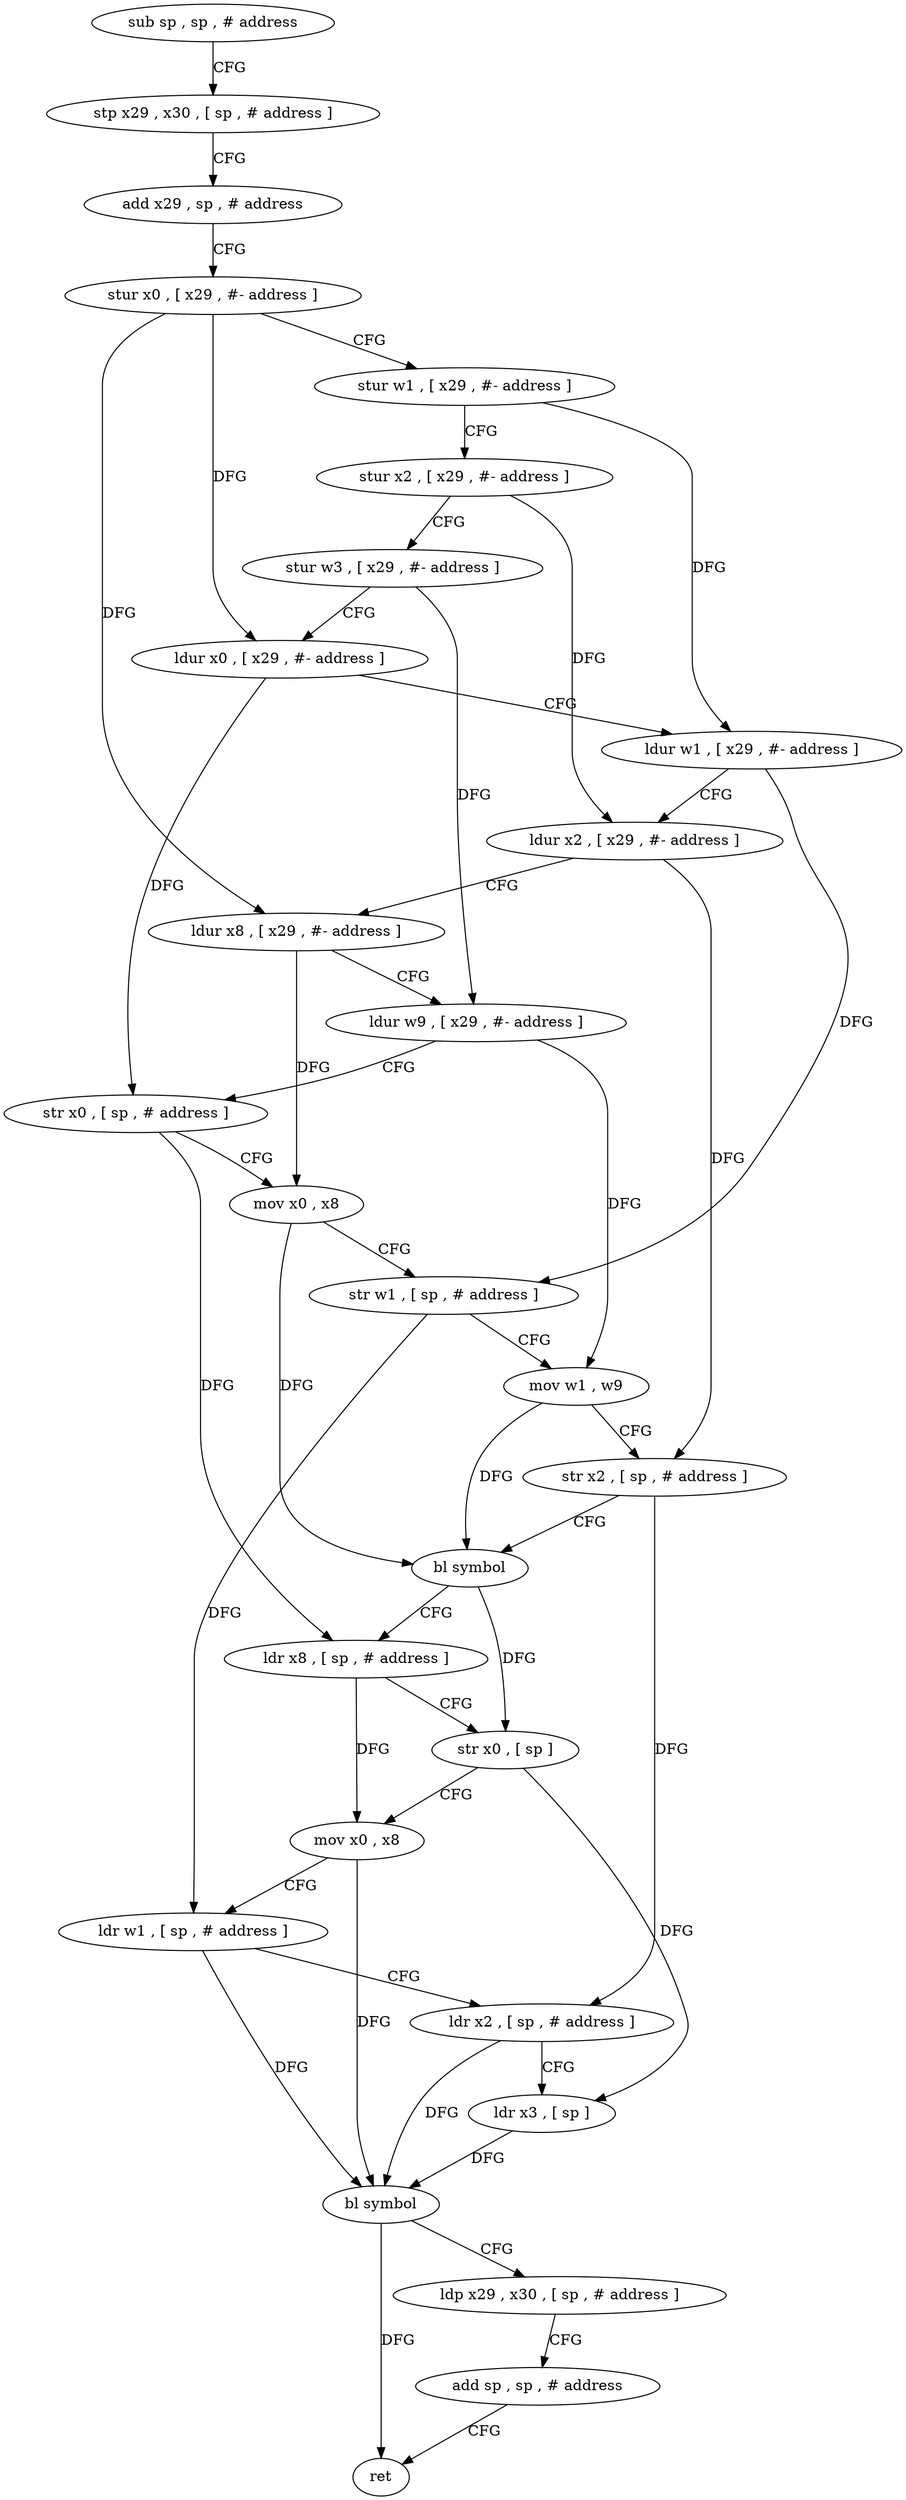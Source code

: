 digraph "func" {
"70620" [label = "sub sp , sp , # address" ]
"70624" [label = "stp x29 , x30 , [ sp , # address ]" ]
"70628" [label = "add x29 , sp , # address" ]
"70632" [label = "stur x0 , [ x29 , #- address ]" ]
"70636" [label = "stur w1 , [ x29 , #- address ]" ]
"70640" [label = "stur x2 , [ x29 , #- address ]" ]
"70644" [label = "stur w3 , [ x29 , #- address ]" ]
"70648" [label = "ldur x0 , [ x29 , #- address ]" ]
"70652" [label = "ldur w1 , [ x29 , #- address ]" ]
"70656" [label = "ldur x2 , [ x29 , #- address ]" ]
"70660" [label = "ldur x8 , [ x29 , #- address ]" ]
"70664" [label = "ldur w9 , [ x29 , #- address ]" ]
"70668" [label = "str x0 , [ sp , # address ]" ]
"70672" [label = "mov x0 , x8" ]
"70676" [label = "str w1 , [ sp , # address ]" ]
"70680" [label = "mov w1 , w9" ]
"70684" [label = "str x2 , [ sp , # address ]" ]
"70688" [label = "bl symbol" ]
"70692" [label = "ldr x8 , [ sp , # address ]" ]
"70696" [label = "str x0 , [ sp ]" ]
"70700" [label = "mov x0 , x8" ]
"70704" [label = "ldr w1 , [ sp , # address ]" ]
"70708" [label = "ldr x2 , [ sp , # address ]" ]
"70712" [label = "ldr x3 , [ sp ]" ]
"70716" [label = "bl symbol" ]
"70720" [label = "ldp x29 , x30 , [ sp , # address ]" ]
"70724" [label = "add sp , sp , # address" ]
"70728" [label = "ret" ]
"70620" -> "70624" [ label = "CFG" ]
"70624" -> "70628" [ label = "CFG" ]
"70628" -> "70632" [ label = "CFG" ]
"70632" -> "70636" [ label = "CFG" ]
"70632" -> "70648" [ label = "DFG" ]
"70632" -> "70660" [ label = "DFG" ]
"70636" -> "70640" [ label = "CFG" ]
"70636" -> "70652" [ label = "DFG" ]
"70640" -> "70644" [ label = "CFG" ]
"70640" -> "70656" [ label = "DFG" ]
"70644" -> "70648" [ label = "CFG" ]
"70644" -> "70664" [ label = "DFG" ]
"70648" -> "70652" [ label = "CFG" ]
"70648" -> "70668" [ label = "DFG" ]
"70652" -> "70656" [ label = "CFG" ]
"70652" -> "70676" [ label = "DFG" ]
"70656" -> "70660" [ label = "CFG" ]
"70656" -> "70684" [ label = "DFG" ]
"70660" -> "70664" [ label = "CFG" ]
"70660" -> "70672" [ label = "DFG" ]
"70664" -> "70668" [ label = "CFG" ]
"70664" -> "70680" [ label = "DFG" ]
"70668" -> "70672" [ label = "CFG" ]
"70668" -> "70692" [ label = "DFG" ]
"70672" -> "70676" [ label = "CFG" ]
"70672" -> "70688" [ label = "DFG" ]
"70676" -> "70680" [ label = "CFG" ]
"70676" -> "70704" [ label = "DFG" ]
"70680" -> "70684" [ label = "CFG" ]
"70680" -> "70688" [ label = "DFG" ]
"70684" -> "70688" [ label = "CFG" ]
"70684" -> "70708" [ label = "DFG" ]
"70688" -> "70692" [ label = "CFG" ]
"70688" -> "70696" [ label = "DFG" ]
"70692" -> "70696" [ label = "CFG" ]
"70692" -> "70700" [ label = "DFG" ]
"70696" -> "70700" [ label = "CFG" ]
"70696" -> "70712" [ label = "DFG" ]
"70700" -> "70704" [ label = "CFG" ]
"70700" -> "70716" [ label = "DFG" ]
"70704" -> "70708" [ label = "CFG" ]
"70704" -> "70716" [ label = "DFG" ]
"70708" -> "70712" [ label = "CFG" ]
"70708" -> "70716" [ label = "DFG" ]
"70712" -> "70716" [ label = "DFG" ]
"70716" -> "70720" [ label = "CFG" ]
"70716" -> "70728" [ label = "DFG" ]
"70720" -> "70724" [ label = "CFG" ]
"70724" -> "70728" [ label = "CFG" ]
}
